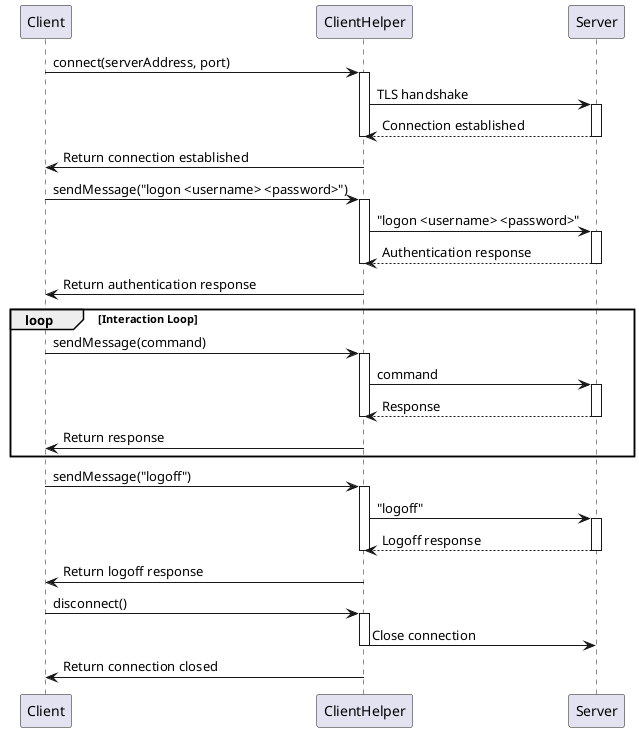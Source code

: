 @startuml
participant Client
participant ClientHelper
participant Server

Client -> ClientHelper: connect(serverAddress, port)
activate ClientHelper
ClientHelper -> Server: TLS handshake
activate Server
Server --> ClientHelper: Connection established
deactivate Server
deactivate ClientHelper

ClientHelper -> Client: Return connection established
deactivate ClientHelper

Client -> ClientHelper: sendMessage("logon <username> <password>")
activate ClientHelper
ClientHelper -> Server: "logon <username> <password>"
activate Server
Server --> ClientHelper: Authentication response
deactivate Server
deactivate ClientHelper

ClientHelper -> Client: Return authentication response
deactivate ClientHelper

loop Interaction Loop
    Client -> ClientHelper: sendMessage(command)
    activate ClientHelper
    ClientHelper -> Server: command
    activate Server
    Server --> ClientHelper: Response
    deactivate Server
    deactivate ClientHelper

    ClientHelper -> Client: Return response
    deactivate ClientHelper
end

Client -> ClientHelper: sendMessage("logoff")
activate ClientHelper
ClientHelper -> Server: "logoff"
activate Server
Server --> ClientHelper: Logoff response
deactivate Server
deactivate ClientHelper

ClientHelper -> Client: Return logoff response
deactivate ClientHelper

Client -> ClientHelper: disconnect()
activate ClientHelper
ClientHelper -> Server: Close connection
deactivate ClientHelper

ClientHelper -> Client: Return connection closed
deactivate ClientHelper

@enduml
